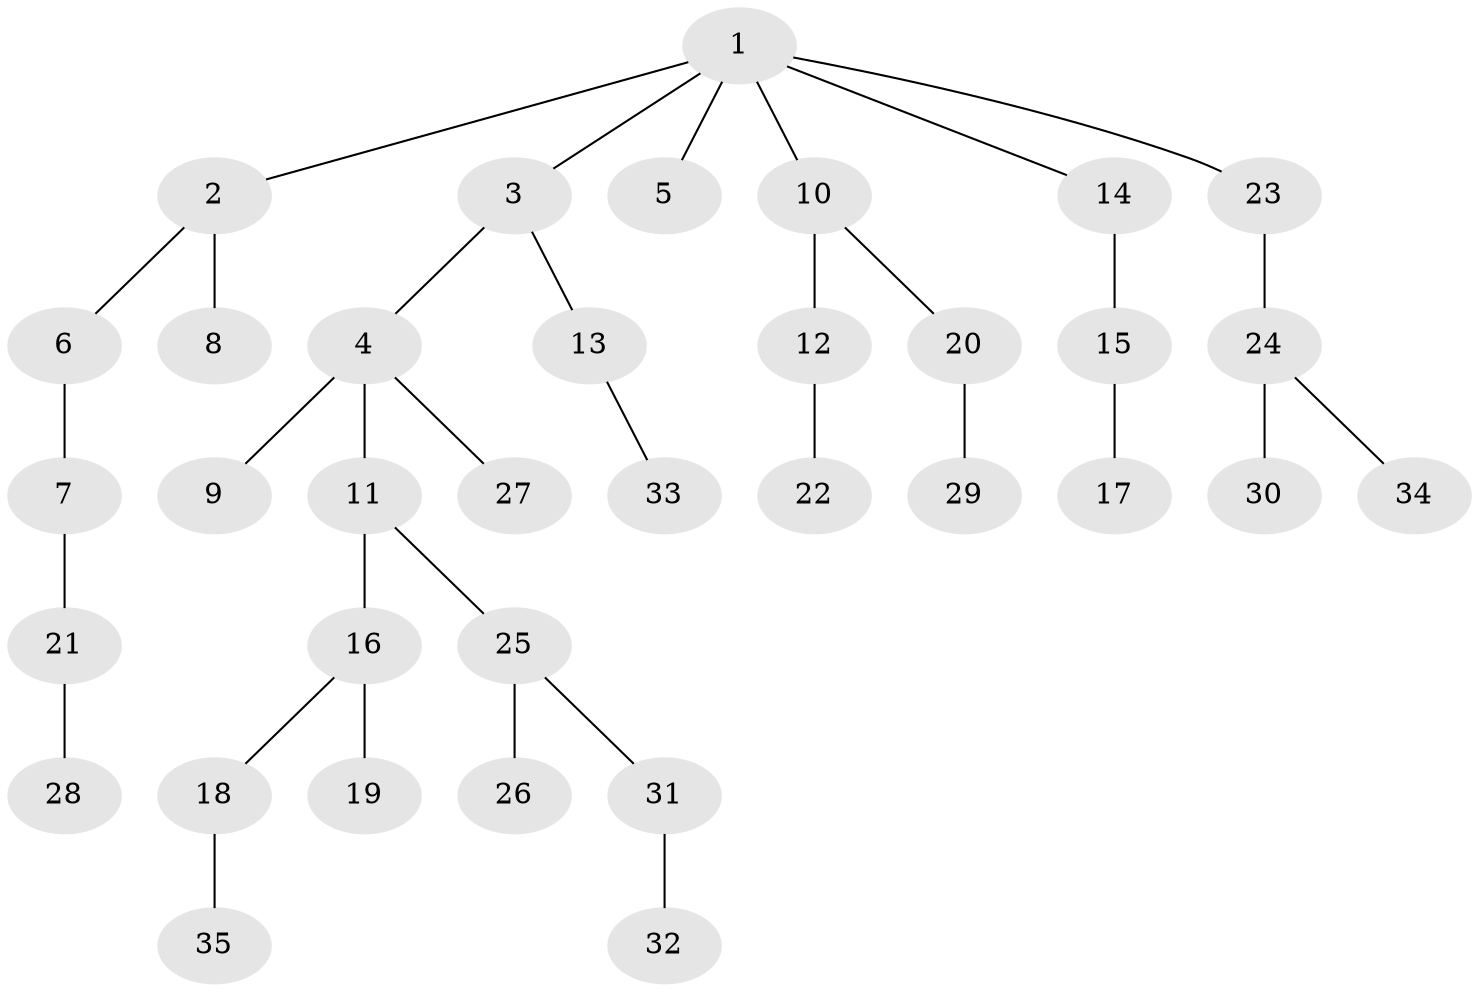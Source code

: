 // original degree distribution, {6: 0.011494252873563218, 2: 0.22988505747126436, 4: 0.09195402298850575, 3: 0.12643678160919541, 5: 0.022988505747126436, 7: 0.011494252873563218, 1: 0.5057471264367817}
// Generated by graph-tools (version 1.1) at 2025/52/03/04/25 22:52:04]
// undirected, 35 vertices, 34 edges
graph export_dot {
  node [color=gray90,style=filled];
  1;
  2;
  3;
  4;
  5;
  6;
  7;
  8;
  9;
  10;
  11;
  12;
  13;
  14;
  15;
  16;
  17;
  18;
  19;
  20;
  21;
  22;
  23;
  24;
  25;
  26;
  27;
  28;
  29;
  30;
  31;
  32;
  33;
  34;
  35;
  1 -- 2 [weight=1.0];
  1 -- 3 [weight=1.0];
  1 -- 5 [weight=1.0];
  1 -- 10 [weight=1.0];
  1 -- 14 [weight=1.0];
  1 -- 23 [weight=1.0];
  2 -- 6 [weight=1.0];
  2 -- 8 [weight=1.0];
  3 -- 4 [weight=1.0];
  3 -- 13 [weight=1.0];
  4 -- 9 [weight=1.0];
  4 -- 11 [weight=2.0];
  4 -- 27 [weight=1.0];
  6 -- 7 [weight=1.0];
  7 -- 21 [weight=3.0];
  10 -- 12 [weight=3.0];
  10 -- 20 [weight=1.0];
  11 -- 16 [weight=1.0];
  11 -- 25 [weight=1.0];
  12 -- 22 [weight=1.0];
  13 -- 33 [weight=1.0];
  14 -- 15 [weight=2.0];
  15 -- 17 [weight=1.0];
  16 -- 18 [weight=1.0];
  16 -- 19 [weight=1.0];
  18 -- 35 [weight=1.0];
  20 -- 29 [weight=2.0];
  21 -- 28 [weight=1.0];
  23 -- 24 [weight=1.0];
  24 -- 30 [weight=1.0];
  24 -- 34 [weight=1.0];
  25 -- 26 [weight=1.0];
  25 -- 31 [weight=1.0];
  31 -- 32 [weight=1.0];
}
